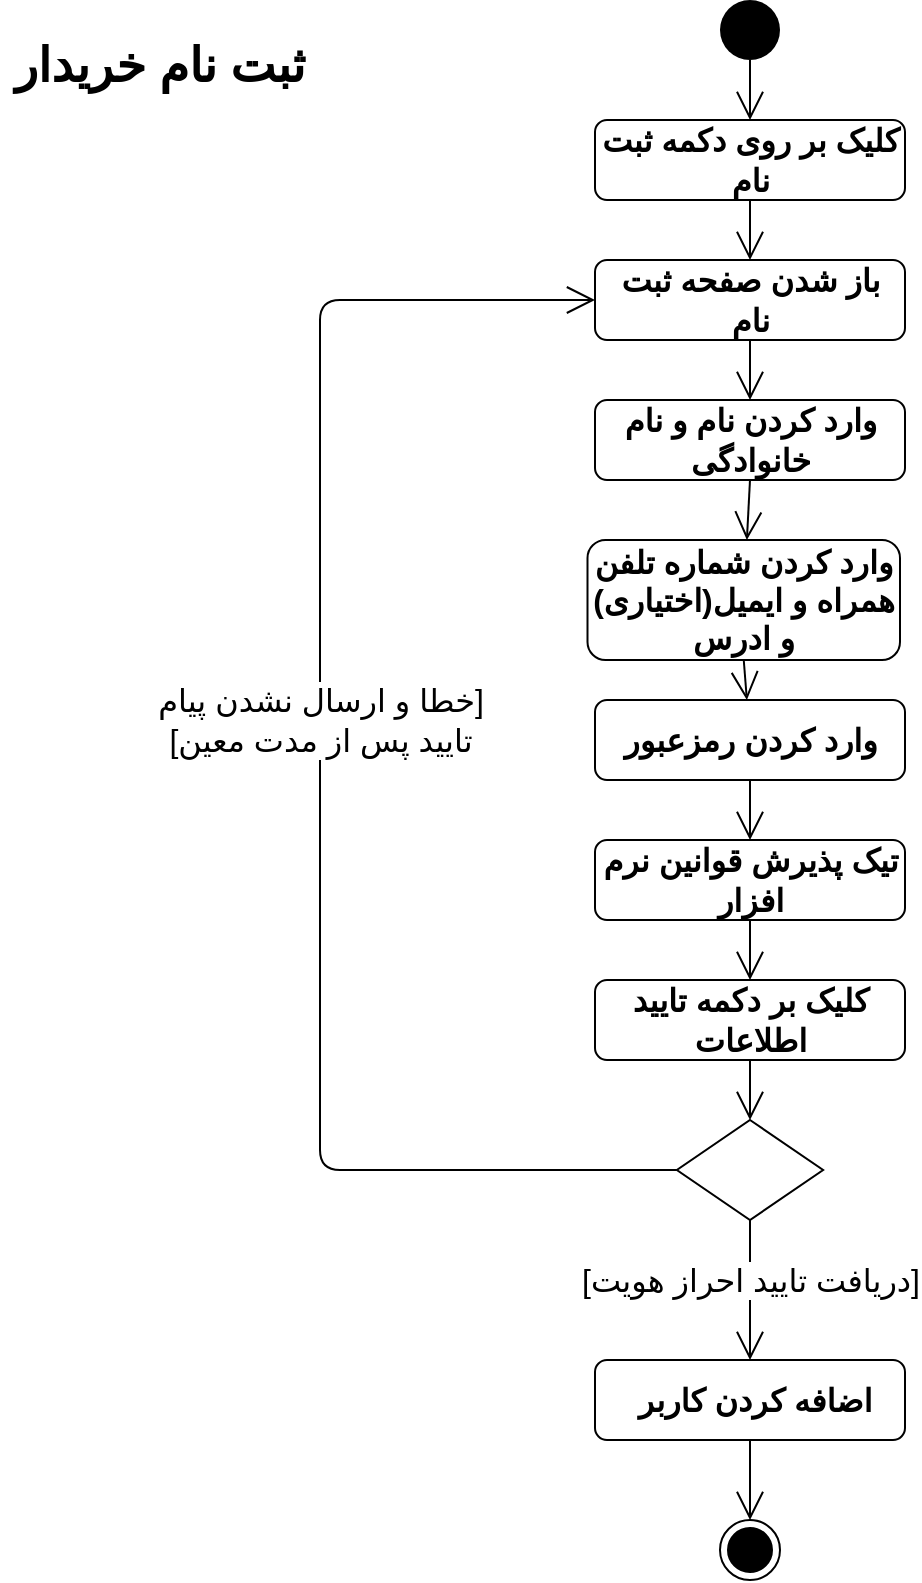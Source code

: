 <mxfile version="14.0.1" type="github">
  <diagram name="Page-1" id="0783ab3e-0a74-02c8-0abd-f7b4e66b4bec">
    <mxGraphModel dx="782" dy="427" grid="1" gridSize="10" guides="1" tooltips="1" connect="1" arrows="1" fold="1" page="1" pageScale="1" pageWidth="850" pageHeight="1100" background="#ffffff" math="0" shadow="0">
      <root>
        <mxCell id="0" />
        <mxCell id="1" parent="0" />
        <mxCell id="8BaFTCeRGY86CdU8lrJs-1" value="" style="ellipse;fillColor=#000000;strokeColor=none;fontSize=15;" parent="1" vertex="1">
          <mxGeometry x="380" y="10" width="30" height="30" as="geometry" />
        </mxCell>
        <mxCell id="8BaFTCeRGY86CdU8lrJs-2" value="" style="endArrow=open;endFill=1;endSize=12;html=1;fontSize=15;exitX=0.5;exitY=1;exitDx=0;exitDy=0;" parent="1" source="8BaFTCeRGY86CdU8lrJs-1" target="8BaFTCeRGY86CdU8lrJs-3" edge="1">
          <mxGeometry width="160" relative="1" as="geometry">
            <mxPoint x="340" y="270" as="sourcePoint" />
            <mxPoint x="395" y="70" as="targetPoint" />
          </mxGeometry>
        </mxCell>
        <mxCell id="8BaFTCeRGY86CdU8lrJs-3" value="کلیک بر روی دکمه ثبت نام" style="shape=rect;html=1;rounded=1;whiteSpace=wrap;align=center;fontStyle=1;fontSize=16;" parent="1" vertex="1">
          <mxGeometry x="317.5" y="70" width="155" height="40" as="geometry" />
        </mxCell>
        <mxCell id="8BaFTCeRGY86CdU8lrJs-4" value="" style="endArrow=open;endFill=1;endSize=12;html=1;fontSize=15;exitX=0.5;exitY=1;exitDx=0;exitDy=0;" parent="1" source="8BaFTCeRGY86CdU8lrJs-3" target="8BaFTCeRGY86CdU8lrJs-5" edge="1">
          <mxGeometry width="160" relative="1" as="geometry">
            <mxPoint x="395" y="130" as="sourcePoint" />
            <mxPoint x="395" y="160" as="targetPoint" />
          </mxGeometry>
        </mxCell>
        <mxCell id="8BaFTCeRGY86CdU8lrJs-5" value="باز شدن صفحه ثبت نام" style="shape=rect;html=1;rounded=1;whiteSpace=wrap;align=center;fontStyle=1;fontSize=16;" parent="1" vertex="1">
          <mxGeometry x="317.5" y="140" width="155" height="40" as="geometry" />
        </mxCell>
        <mxCell id="8BaFTCeRGY86CdU8lrJs-6" value="" style="endArrow=open;endFill=1;endSize=12;html=1;fontSize=15;exitX=0.5;exitY=1;exitDx=0;exitDy=0;" parent="1" source="8BaFTCeRGY86CdU8lrJs-5" target="8BaFTCeRGY86CdU8lrJs-7" edge="1">
          <mxGeometry width="160" relative="1" as="geometry">
            <mxPoint x="350" y="200" as="sourcePoint" />
            <mxPoint x="395" y="220" as="targetPoint" />
          </mxGeometry>
        </mxCell>
        <mxCell id="8BaFTCeRGY86CdU8lrJs-7" value="وارد کردن نام و نام خانوادگی" style="shape=rect;html=1;rounded=1;whiteSpace=wrap;align=center;fontStyle=1;fontSize=16;" parent="1" vertex="1">
          <mxGeometry x="317.5" y="210" width="155" height="40" as="geometry" />
        </mxCell>
        <mxCell id="8BaFTCeRGY86CdU8lrJs-8" value="" style="endArrow=open;endFill=1;endSize=12;html=1;fontSize=15;exitX=0.5;exitY=1;exitDx=0;exitDy=0;" parent="1" source="8BaFTCeRGY86CdU8lrJs-7" target="8BaFTCeRGY86CdU8lrJs-9" edge="1">
          <mxGeometry width="160" relative="1" as="geometry">
            <mxPoint x="395" y="290" as="sourcePoint" />
            <mxPoint x="395" y="320" as="targetPoint" />
          </mxGeometry>
        </mxCell>
        <mxCell id="8BaFTCeRGY86CdU8lrJs-9" value="وارد کردن شماره تلفن همراه و ایمیل(اختیاری) و ادرس" style="shape=rect;html=1;rounded=1;whiteSpace=wrap;align=center;fontStyle=1;fontSize=16;" parent="1" vertex="1">
          <mxGeometry x="313.75" y="280" width="156.25" height="60" as="geometry" />
        </mxCell>
        <mxCell id="8BaFTCeRGY86CdU8lrJs-10" value="" style="endArrow=open;endFill=1;endSize=12;html=1;fontSize=15;exitX=0.5;exitY=1;exitDx=0;exitDy=0;" parent="1" source="8BaFTCeRGY86CdU8lrJs-9" target="8BaFTCeRGY86CdU8lrJs-11" edge="1">
          <mxGeometry width="160" relative="1" as="geometry">
            <mxPoint x="387.5" y="350" as="sourcePoint" />
            <mxPoint x="387.5" y="380" as="targetPoint" />
          </mxGeometry>
        </mxCell>
        <mxCell id="8BaFTCeRGY86CdU8lrJs-11" value="وارد کردن رمزعبور" style="shape=rect;html=1;rounded=1;whiteSpace=wrap;align=center;fontStyle=1;fontSize=16;" parent="1" vertex="1">
          <mxGeometry x="317.5" y="360" width="155" height="40" as="geometry" />
        </mxCell>
        <mxCell id="8BaFTCeRGY86CdU8lrJs-12" value="" style="endArrow=open;endFill=1;endSize=12;html=1;fontSize=15;exitX=0.5;exitY=1;exitDx=0;exitDy=0;exitPerimeter=0;" parent="1" source="8BaFTCeRGY86CdU8lrJs-11" target="8BaFTCeRGY86CdU8lrJs-13" edge="1">
          <mxGeometry width="160" relative="1" as="geometry">
            <mxPoint x="395" y="410" as="sourcePoint" />
            <mxPoint x="387.5" y="460" as="targetPoint" />
          </mxGeometry>
        </mxCell>
        <mxCell id="8BaFTCeRGY86CdU8lrJs-13" value="تیک پذیرش قوانین نرم افزار" style="shape=rect;html=1;rounded=1;whiteSpace=wrap;align=center;fontStyle=1;fontSize=16;" parent="1" vertex="1">
          <mxGeometry x="317.5" y="430" width="155" height="40" as="geometry" />
        </mxCell>
        <mxCell id="8BaFTCeRGY86CdU8lrJs-14" value="" style="endArrow=open;endFill=1;endSize=12;html=1;fontSize=15;exitX=0.5;exitY=1;exitDx=0;exitDy=0;" parent="1" source="8BaFTCeRGY86CdU8lrJs-13" target="8BaFTCeRGY86CdU8lrJs-15" edge="1">
          <mxGeometry width="160" relative="1" as="geometry">
            <mxPoint x="391.25" y="480" as="sourcePoint" />
            <mxPoint x="383.75" y="540" as="targetPoint" />
          </mxGeometry>
        </mxCell>
        <mxCell id="8BaFTCeRGY86CdU8lrJs-15" value="کلیک بر دکمه تایید اطلاعات" style="shape=rect;html=1;rounded=1;whiteSpace=wrap;align=center;fontStyle=1;fontSize=16;" parent="1" vertex="1">
          <mxGeometry x="317.5" y="500" width="155" height="40" as="geometry" />
        </mxCell>
        <mxCell id="8BaFTCeRGY86CdU8lrJs-16" value="" style="rhombus;fontSize=16;" parent="1" vertex="1">
          <mxGeometry x="358.44" y="570" width="73.12" height="50" as="geometry" />
        </mxCell>
        <mxCell id="8BaFTCeRGY86CdU8lrJs-17" value="" style="endArrow=open;endFill=1;endSize=12;html=1;fontSize=16;exitX=0.5;exitY=1;exitDx=0;exitDy=0;entryX=0.5;entryY=0;entryDx=0;entryDy=0;" parent="1" source="8BaFTCeRGY86CdU8lrJs-15" target="8BaFTCeRGY86CdU8lrJs-16" edge="1">
          <mxGeometry width="160" relative="1" as="geometry">
            <mxPoint x="340" y="630" as="sourcePoint" />
            <mxPoint x="500" y="630" as="targetPoint" />
          </mxGeometry>
        </mxCell>
        <mxCell id="8BaFTCeRGY86CdU8lrJs-18" value="" style="endArrow=open;endFill=1;endSize=12;html=1;fontSize=16;exitX=0;exitY=0.5;exitDx=0;exitDy=0;entryX=0;entryY=0.5;entryDx=0;entryDy=0;" parent="1" source="8BaFTCeRGY86CdU8lrJs-16" target="8BaFTCeRGY86CdU8lrJs-5" edge="1">
          <mxGeometry width="160" relative="1" as="geometry">
            <mxPoint x="60" y="530" as="sourcePoint" />
            <mxPoint x="180" y="160" as="targetPoint" />
            <Array as="points">
              <mxPoint x="180" y="595" />
              <mxPoint x="180" y="160" />
            </Array>
          </mxGeometry>
        </mxCell>
        <mxCell id="8BaFTCeRGY86CdU8lrJs-19" value="&lt;div&gt;خطا و ارسال نشدن پیام]&lt;/div&gt;&lt;div&gt;[تایید پس از مدت معین&lt;/div&gt;" style="edgeLabel;html=1;align=center;verticalAlign=middle;resizable=0;points=[];fontSize=16;" parent="8BaFTCeRGY86CdU8lrJs-18" vertex="1" connectable="0">
          <mxGeometry x="-0.669" y="1" relative="1" as="geometry">
            <mxPoint x="-54.44" y="-226" as="offset" />
          </mxGeometry>
        </mxCell>
        <mxCell id="8BaFTCeRGY86CdU8lrJs-20" value="" style="endArrow=open;endFill=1;endSize=12;html=1;fontSize=15;exitX=0.5;exitY=1;exitDx=0;exitDy=0;" parent="1" source="8BaFTCeRGY86CdU8lrJs-16" target="8BaFTCeRGY86CdU8lrJs-22" edge="1">
          <mxGeometry width="160" relative="1" as="geometry">
            <mxPoint x="391.88" y="640" as="sourcePoint" />
            <mxPoint x="380.63" y="710" as="targetPoint" />
          </mxGeometry>
        </mxCell>
        <mxCell id="8BaFTCeRGY86CdU8lrJs-21" value="[دریافت تایید احراز هویت]" style="edgeLabel;html=1;align=center;verticalAlign=middle;resizable=0;points=[];fontSize=16;" parent="8BaFTCeRGY86CdU8lrJs-20" vertex="1" connectable="0">
          <mxGeometry x="-0.4" y="2" relative="1" as="geometry">
            <mxPoint x="-2" y="9" as="offset" />
          </mxGeometry>
        </mxCell>
        <mxCell id="8BaFTCeRGY86CdU8lrJs-22" value="&amp;nbsp;اضافه کردن کاربر" style="shape=rect;html=1;rounded=1;whiteSpace=wrap;align=center;fontStyle=1;fontSize=16;" parent="1" vertex="1">
          <mxGeometry x="317.5" y="690" width="155" height="40" as="geometry" />
        </mxCell>
        <mxCell id="8BaFTCeRGY86CdU8lrJs-24" value="" style="endArrow=open;endFill=1;endSize=12;html=1;fontSize=15;exitX=0.5;exitY=1;exitDx=0;exitDy=0;entryX=0.5;entryY=0;entryDx=0;entryDy=0;" parent="1" source="8BaFTCeRGY86CdU8lrJs-22" target="8BaFTCeRGY86CdU8lrJs-29" edge="1">
          <mxGeometry width="160" relative="1" as="geometry">
            <mxPoint x="395" y="850" as="sourcePoint" />
            <mxPoint x="397" y="920" as="targetPoint" />
            <Array as="points" />
          </mxGeometry>
        </mxCell>
        <mxCell id="8BaFTCeRGY86CdU8lrJs-29" value="" style="ellipse;html=1;shape=endState;fillColor=#000000;strokeColor=#000000;fontSize=16;" parent="1" vertex="1">
          <mxGeometry x="380" y="770" width="30" height="30" as="geometry" />
        </mxCell>
        <mxCell id="5Y0ST3H2XmRuG033SkUA-1" value="&lt;font style=&quot;font-size: 24px&quot;&gt;&lt;b&gt;ثبت نام خریدار&lt;/b&gt;&lt;br&gt;&lt;/font&gt;" style="text;html=1;strokeColor=none;fillColor=none;align=center;verticalAlign=middle;whiteSpace=wrap;rounded=0;" parent="1" vertex="1">
          <mxGeometry x="20" y="15" width="160" height="55" as="geometry" />
        </mxCell>
      </root>
    </mxGraphModel>
  </diagram>
</mxfile>
